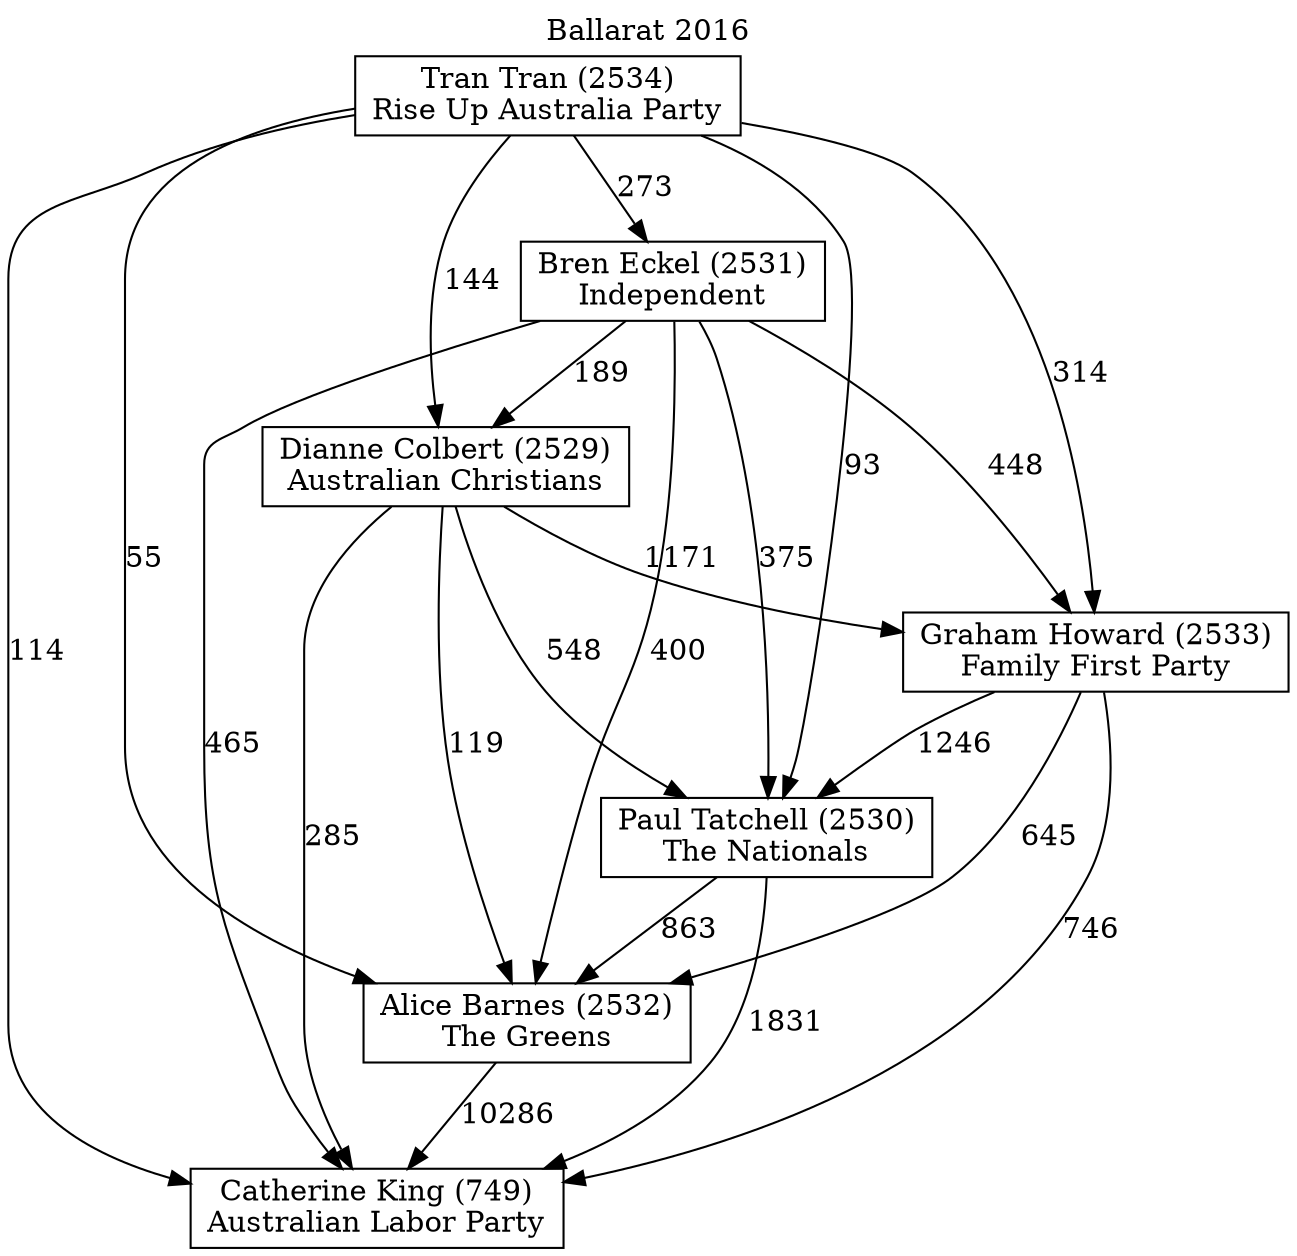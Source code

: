 // House preference flow
digraph "Catherine King (749)_Ballarat_2016" {
	graph [label="Ballarat 2016" labelloc=t mclimit=10]
	node [shape=box]
	"Catherine King (749)" [label="Catherine King (749)
Australian Labor Party"]
	"Alice Barnes (2532)" [label="Alice Barnes (2532)
The Greens"]
	"Paul Tatchell (2530)" [label="Paul Tatchell (2530)
The Nationals"]
	"Graham Howard (2533)" [label="Graham Howard (2533)
Family First Party"]
	"Dianne Colbert (2529)" [label="Dianne Colbert (2529)
Australian Christians"]
	"Bren Eckel (2531)" [label="Bren Eckel (2531)
Independent"]
	"Tran Tran (2534)" [label="Tran Tran (2534)
Rise Up Australia Party"]
	"Alice Barnes (2532)" -> "Catherine King (749)" [label=10286]
	"Paul Tatchell (2530)" -> "Alice Barnes (2532)" [label=863]
	"Graham Howard (2533)" -> "Paul Tatchell (2530)" [label=1246]
	"Dianne Colbert (2529)" -> "Graham Howard (2533)" [label=1171]
	"Bren Eckel (2531)" -> "Dianne Colbert (2529)" [label=189]
	"Tran Tran (2534)" -> "Bren Eckel (2531)" [label=273]
	"Paul Tatchell (2530)" -> "Catherine King (749)" [label=1831]
	"Graham Howard (2533)" -> "Catherine King (749)" [label=746]
	"Dianne Colbert (2529)" -> "Catherine King (749)" [label=285]
	"Bren Eckel (2531)" -> "Catherine King (749)" [label=465]
	"Tran Tran (2534)" -> "Catherine King (749)" [label=114]
	"Tran Tran (2534)" -> "Dianne Colbert (2529)" [label=144]
	"Bren Eckel (2531)" -> "Graham Howard (2533)" [label=448]
	"Tran Tran (2534)" -> "Graham Howard (2533)" [label=314]
	"Dianne Colbert (2529)" -> "Paul Tatchell (2530)" [label=548]
	"Bren Eckel (2531)" -> "Paul Tatchell (2530)" [label=375]
	"Tran Tran (2534)" -> "Paul Tatchell (2530)" [label=93]
	"Graham Howard (2533)" -> "Alice Barnes (2532)" [label=645]
	"Dianne Colbert (2529)" -> "Alice Barnes (2532)" [label=119]
	"Bren Eckel (2531)" -> "Alice Barnes (2532)" [label=400]
	"Tran Tran (2534)" -> "Alice Barnes (2532)" [label=55]
}
